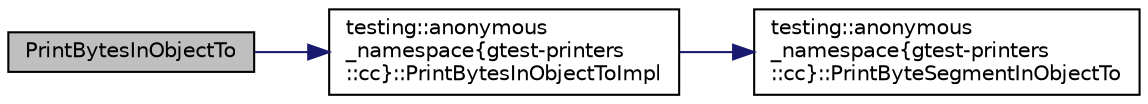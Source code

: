 digraph "PrintBytesInObjectTo"
{
 // INTERACTIVE_SVG=YES
 // LATEX_PDF_SIZE
  bgcolor="transparent";
  edge [fontname="Helvetica",fontsize="10",labelfontname="Helvetica",labelfontsize="10"];
  node [fontname="Helvetica",fontsize="10",shape=record];
  rankdir="LR";
  Node1 [label="PrintBytesInObjectTo",height=0.2,width=0.4,color="black", fillcolor="grey75", style="filled", fontcolor="black",tooltip=" "];
  Node1 -> Node2 [color="midnightblue",fontsize="10",style="solid",fontname="Helvetica"];
  Node2 [label="testing::anonymous\l_namespace\{gtest-printers\l::cc\}::PrintBytesInObjectToImpl",height=0.2,width=0.4,color="black",URL="$d2/d38/namespacetesting_1_1anonymous__namespace_02gtest-printers_8cc_03_a7c3551691f3b4ab868eb5b8ceba41bde.html#a7c3551691f3b4ab868eb5b8ceba41bde",tooltip=" "];
  Node2 -> Node3 [color="midnightblue",fontsize="10",style="solid",fontname="Helvetica"];
  Node3 [label="testing::anonymous\l_namespace\{gtest-printers\l::cc\}::PrintByteSegmentInObjectTo",height=0.2,width=0.4,color="black",URL="$d2/d38/namespacetesting_1_1anonymous__namespace_02gtest-printers_8cc_03_ad297ce40861f170a8269e26a7df2b826.html#ad297ce40861f170a8269e26a7df2b826",tooltip=" "];
}
